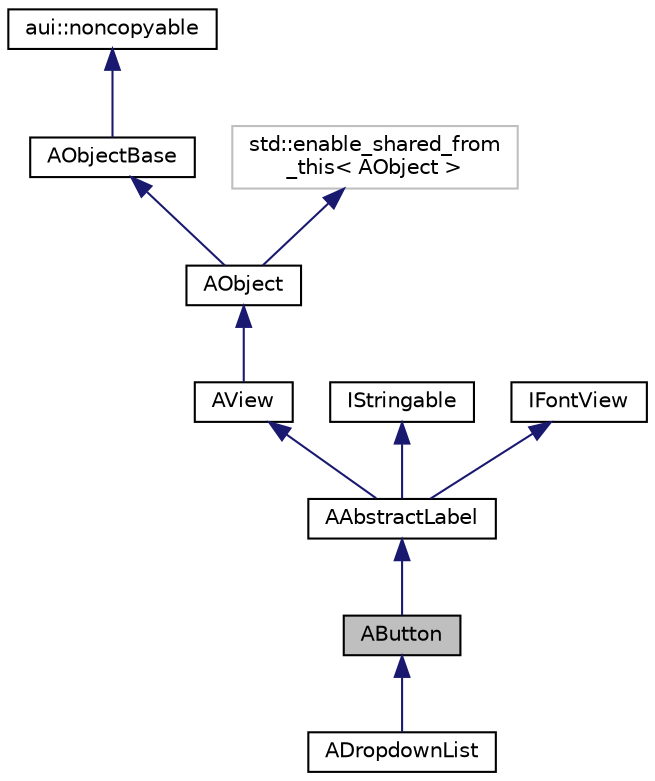 digraph "AButton"
{
 // LATEX_PDF_SIZE
  edge [fontname="Helvetica",fontsize="10",labelfontname="Helvetica",labelfontsize="10"];
  node [fontname="Helvetica",fontsize="10",shape=record];
  Node1 [label="AButton",height=0.2,width=0.4,color="black", fillcolor="grey75", style="filled", fontcolor="black",tooltip="Button with text, which can be pushed to make some action."];
  Node2 -> Node1 [dir="back",color="midnightblue",fontsize="10",style="solid",fontname="Helvetica"];
  Node2 [label="AAbstractLabel",height=0.2,width=0.4,color="black", fillcolor="white", style="filled",URL="$classAAbstractLabel.html",tooltip="Represents an abstract text display view."];
  Node3 -> Node2 [dir="back",color="midnightblue",fontsize="10",style="solid",fontname="Helvetica"];
  Node3 [label="AView",height=0.2,width=0.4,color="black", fillcolor="white", style="filled",URL="$classAView.html",tooltip="Base class of all UI objects."];
  Node4 -> Node3 [dir="back",color="midnightblue",fontsize="10",style="solid",fontname="Helvetica"];
  Node4 [label="AObject",height=0.2,width=0.4,color="black", fillcolor="white", style="filled",URL="$classAObject.html",tooltip="A base object class."];
  Node5 -> Node4 [dir="back",color="midnightblue",fontsize="10",style="solid",fontname="Helvetica"];
  Node5 [label="AObjectBase",height=0.2,width=0.4,color="black", fillcolor="white", style="filled",URL="$classAObjectBase.html",tooltip=" "];
  Node6 -> Node5 [dir="back",color="midnightblue",fontsize="10",style="solid",fontname="Helvetica"];
  Node6 [label="aui::noncopyable",height=0.2,width=0.4,color="black", fillcolor="white", style="filled",URL="$structaui_1_1noncopyable.html",tooltip="Forbids copy of your class."];
  Node7 -> Node4 [dir="back",color="midnightblue",fontsize="10",style="solid",fontname="Helvetica"];
  Node7 [label="std::enable_shared_from\l_this\< AObject \>",height=0.2,width=0.4,color="grey75", fillcolor="white", style="filled",tooltip=" "];
  Node8 -> Node2 [dir="back",color="midnightblue",fontsize="10",style="solid",fontname="Helvetica"];
  Node8 [label="IStringable",height=0.2,width=0.4,color="black", fillcolor="white", style="filled",URL="$classIStringable.html",tooltip="Object that can be converted to string."];
  Node9 -> Node2 [dir="back",color="midnightblue",fontsize="10",style="solid",fontname="Helvetica"];
  Node9 [label="IFontView",height=0.2,width=0.4,color="black", fillcolor="white", style="filled",URL="$classIFontView.html",tooltip="Interface of a AView that works with fonts (i.e., ALabel, ATextField, AText, etc....."];
  Node1 -> Node10 [dir="back",color="midnightblue",fontsize="10",style="solid",fontname="Helvetica"];
  Node10 [label="ADropdownList",height=0.2,width=0.4,color="black", fillcolor="white", style="filled",URL="$classADropdownList.html",tooltip="A button with dropdown list."];
}
